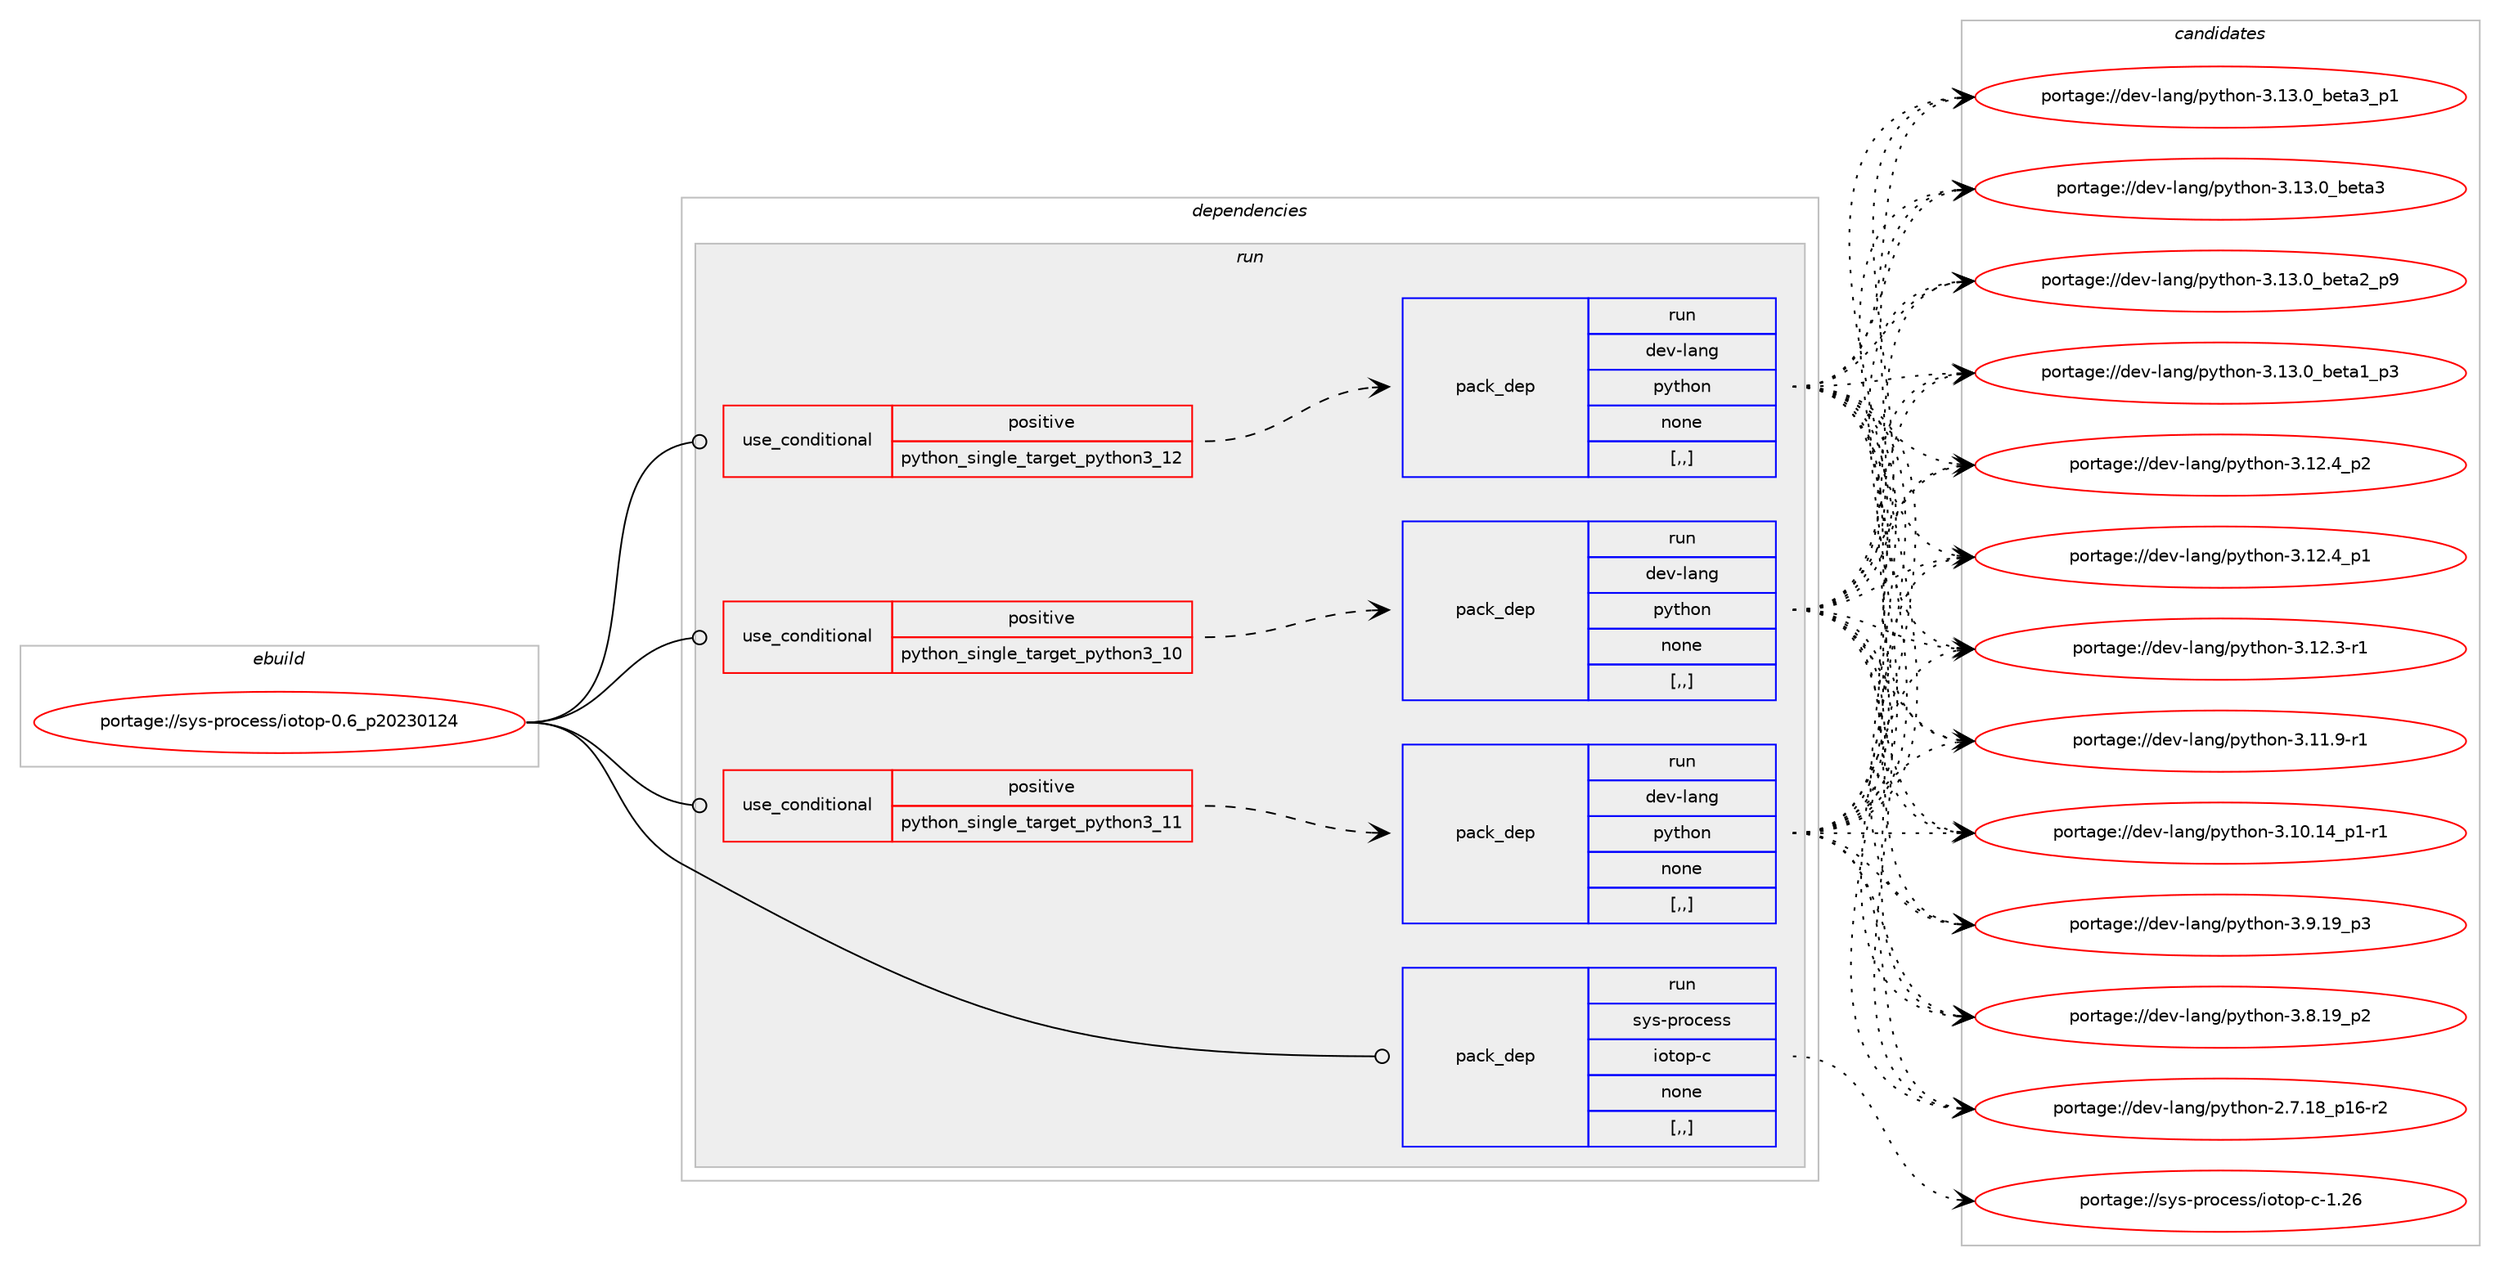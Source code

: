 digraph prolog {

# *************
# Graph options
# *************

newrank=true;
concentrate=true;
compound=true;
graph [rankdir=LR,fontname=Helvetica,fontsize=10,ranksep=1.5];#, ranksep=2.5, nodesep=0.2];
edge  [arrowhead=vee];
node  [fontname=Helvetica,fontsize=10];

# **********
# The ebuild
# **********

subgraph cluster_leftcol {
color=gray;
label=<<i>ebuild</i>>;
id [label="portage://sys-process/iotop-0.6_p20230124", color=red, width=4, href="../sys-process/iotop-0.6_p20230124.svg"];
}

# ****************
# The dependencies
# ****************

subgraph cluster_midcol {
color=gray;
label=<<i>dependencies</i>>;
subgraph cluster_compile {
fillcolor="#eeeeee";
style=filled;
label=<<i>compile</i>>;
}
subgraph cluster_compileandrun {
fillcolor="#eeeeee";
style=filled;
label=<<i>compile and run</i>>;
}
subgraph cluster_run {
fillcolor="#eeeeee";
style=filled;
label=<<i>run</i>>;
subgraph cond117900 {
dependency441340 [label=<<TABLE BORDER="0" CELLBORDER="1" CELLSPACING="0" CELLPADDING="4"><TR><TD ROWSPAN="3" CELLPADDING="10">use_conditional</TD></TR><TR><TD>positive</TD></TR><TR><TD>python_single_target_python3_10</TD></TR></TABLE>>, shape=none, color=red];
subgraph pack320425 {
dependency441341 [label=<<TABLE BORDER="0" CELLBORDER="1" CELLSPACING="0" CELLPADDING="4" WIDTH="220"><TR><TD ROWSPAN="6" CELLPADDING="30">pack_dep</TD></TR><TR><TD WIDTH="110">run</TD></TR><TR><TD>dev-lang</TD></TR><TR><TD>python</TD></TR><TR><TD>none</TD></TR><TR><TD>[,,]</TD></TR></TABLE>>, shape=none, color=blue];
}
dependency441340:e -> dependency441341:w [weight=20,style="dashed",arrowhead="vee"];
}
id:e -> dependency441340:w [weight=20,style="solid",arrowhead="odot"];
subgraph cond117901 {
dependency441342 [label=<<TABLE BORDER="0" CELLBORDER="1" CELLSPACING="0" CELLPADDING="4"><TR><TD ROWSPAN="3" CELLPADDING="10">use_conditional</TD></TR><TR><TD>positive</TD></TR><TR><TD>python_single_target_python3_11</TD></TR></TABLE>>, shape=none, color=red];
subgraph pack320426 {
dependency441343 [label=<<TABLE BORDER="0" CELLBORDER="1" CELLSPACING="0" CELLPADDING="4" WIDTH="220"><TR><TD ROWSPAN="6" CELLPADDING="30">pack_dep</TD></TR><TR><TD WIDTH="110">run</TD></TR><TR><TD>dev-lang</TD></TR><TR><TD>python</TD></TR><TR><TD>none</TD></TR><TR><TD>[,,]</TD></TR></TABLE>>, shape=none, color=blue];
}
dependency441342:e -> dependency441343:w [weight=20,style="dashed",arrowhead="vee"];
}
id:e -> dependency441342:w [weight=20,style="solid",arrowhead="odot"];
subgraph cond117902 {
dependency441344 [label=<<TABLE BORDER="0" CELLBORDER="1" CELLSPACING="0" CELLPADDING="4"><TR><TD ROWSPAN="3" CELLPADDING="10">use_conditional</TD></TR><TR><TD>positive</TD></TR><TR><TD>python_single_target_python3_12</TD></TR></TABLE>>, shape=none, color=red];
subgraph pack320427 {
dependency441345 [label=<<TABLE BORDER="0" CELLBORDER="1" CELLSPACING="0" CELLPADDING="4" WIDTH="220"><TR><TD ROWSPAN="6" CELLPADDING="30">pack_dep</TD></TR><TR><TD WIDTH="110">run</TD></TR><TR><TD>dev-lang</TD></TR><TR><TD>python</TD></TR><TR><TD>none</TD></TR><TR><TD>[,,]</TD></TR></TABLE>>, shape=none, color=blue];
}
dependency441344:e -> dependency441345:w [weight=20,style="dashed",arrowhead="vee"];
}
id:e -> dependency441344:w [weight=20,style="solid",arrowhead="odot"];
subgraph pack320428 {
dependency441346 [label=<<TABLE BORDER="0" CELLBORDER="1" CELLSPACING="0" CELLPADDING="4" WIDTH="220"><TR><TD ROWSPAN="6" CELLPADDING="30">pack_dep</TD></TR><TR><TD WIDTH="110">run</TD></TR><TR><TD>sys-process</TD></TR><TR><TD>iotop-c</TD></TR><TR><TD>none</TD></TR><TR><TD>[,,]</TD></TR></TABLE>>, shape=none, color=blue];
}
id:e -> dependency441346:w [weight=20,style="solid",arrowhead="odot"];
}
}

# **************
# The candidates
# **************

subgraph cluster_choices {
rank=same;
color=gray;
label=<<i>candidates</i>>;

subgraph choice320425 {
color=black;
nodesep=1;
choice10010111845108971101034711212111610411111045514649514648959810111697519511249 [label="portage://dev-lang/python-3.13.0_beta3_p1", color=red, width=4,href="../dev-lang/python-3.13.0_beta3_p1.svg"];
choice1001011184510897110103471121211161041111104551464951464895981011169751 [label="portage://dev-lang/python-3.13.0_beta3", color=red, width=4,href="../dev-lang/python-3.13.0_beta3.svg"];
choice10010111845108971101034711212111610411111045514649514648959810111697509511257 [label="portage://dev-lang/python-3.13.0_beta2_p9", color=red, width=4,href="../dev-lang/python-3.13.0_beta2_p9.svg"];
choice10010111845108971101034711212111610411111045514649514648959810111697499511251 [label="portage://dev-lang/python-3.13.0_beta1_p3", color=red, width=4,href="../dev-lang/python-3.13.0_beta1_p3.svg"];
choice100101118451089711010347112121116104111110455146495046529511250 [label="portage://dev-lang/python-3.12.4_p2", color=red, width=4,href="../dev-lang/python-3.12.4_p2.svg"];
choice100101118451089711010347112121116104111110455146495046529511249 [label="portage://dev-lang/python-3.12.4_p1", color=red, width=4,href="../dev-lang/python-3.12.4_p1.svg"];
choice100101118451089711010347112121116104111110455146495046514511449 [label="portage://dev-lang/python-3.12.3-r1", color=red, width=4,href="../dev-lang/python-3.12.3-r1.svg"];
choice100101118451089711010347112121116104111110455146494946574511449 [label="portage://dev-lang/python-3.11.9-r1", color=red, width=4,href="../dev-lang/python-3.11.9-r1.svg"];
choice100101118451089711010347112121116104111110455146494846495295112494511449 [label="portage://dev-lang/python-3.10.14_p1-r1", color=red, width=4,href="../dev-lang/python-3.10.14_p1-r1.svg"];
choice100101118451089711010347112121116104111110455146574649579511251 [label="portage://dev-lang/python-3.9.19_p3", color=red, width=4,href="../dev-lang/python-3.9.19_p3.svg"];
choice100101118451089711010347112121116104111110455146564649579511250 [label="portage://dev-lang/python-3.8.19_p2", color=red, width=4,href="../dev-lang/python-3.8.19_p2.svg"];
choice100101118451089711010347112121116104111110455046554649569511249544511450 [label="portage://dev-lang/python-2.7.18_p16-r2", color=red, width=4,href="../dev-lang/python-2.7.18_p16-r2.svg"];
dependency441341:e -> choice10010111845108971101034711212111610411111045514649514648959810111697519511249:w [style=dotted,weight="100"];
dependency441341:e -> choice1001011184510897110103471121211161041111104551464951464895981011169751:w [style=dotted,weight="100"];
dependency441341:e -> choice10010111845108971101034711212111610411111045514649514648959810111697509511257:w [style=dotted,weight="100"];
dependency441341:e -> choice10010111845108971101034711212111610411111045514649514648959810111697499511251:w [style=dotted,weight="100"];
dependency441341:e -> choice100101118451089711010347112121116104111110455146495046529511250:w [style=dotted,weight="100"];
dependency441341:e -> choice100101118451089711010347112121116104111110455146495046529511249:w [style=dotted,weight="100"];
dependency441341:e -> choice100101118451089711010347112121116104111110455146495046514511449:w [style=dotted,weight="100"];
dependency441341:e -> choice100101118451089711010347112121116104111110455146494946574511449:w [style=dotted,weight="100"];
dependency441341:e -> choice100101118451089711010347112121116104111110455146494846495295112494511449:w [style=dotted,weight="100"];
dependency441341:e -> choice100101118451089711010347112121116104111110455146574649579511251:w [style=dotted,weight="100"];
dependency441341:e -> choice100101118451089711010347112121116104111110455146564649579511250:w [style=dotted,weight="100"];
dependency441341:e -> choice100101118451089711010347112121116104111110455046554649569511249544511450:w [style=dotted,weight="100"];
}
subgraph choice320426 {
color=black;
nodesep=1;
choice10010111845108971101034711212111610411111045514649514648959810111697519511249 [label="portage://dev-lang/python-3.13.0_beta3_p1", color=red, width=4,href="../dev-lang/python-3.13.0_beta3_p1.svg"];
choice1001011184510897110103471121211161041111104551464951464895981011169751 [label="portage://dev-lang/python-3.13.0_beta3", color=red, width=4,href="../dev-lang/python-3.13.0_beta3.svg"];
choice10010111845108971101034711212111610411111045514649514648959810111697509511257 [label="portage://dev-lang/python-3.13.0_beta2_p9", color=red, width=4,href="../dev-lang/python-3.13.0_beta2_p9.svg"];
choice10010111845108971101034711212111610411111045514649514648959810111697499511251 [label="portage://dev-lang/python-3.13.0_beta1_p3", color=red, width=4,href="../dev-lang/python-3.13.0_beta1_p3.svg"];
choice100101118451089711010347112121116104111110455146495046529511250 [label="portage://dev-lang/python-3.12.4_p2", color=red, width=4,href="../dev-lang/python-3.12.4_p2.svg"];
choice100101118451089711010347112121116104111110455146495046529511249 [label="portage://dev-lang/python-3.12.4_p1", color=red, width=4,href="../dev-lang/python-3.12.4_p1.svg"];
choice100101118451089711010347112121116104111110455146495046514511449 [label="portage://dev-lang/python-3.12.3-r1", color=red, width=4,href="../dev-lang/python-3.12.3-r1.svg"];
choice100101118451089711010347112121116104111110455146494946574511449 [label="portage://dev-lang/python-3.11.9-r1", color=red, width=4,href="../dev-lang/python-3.11.9-r1.svg"];
choice100101118451089711010347112121116104111110455146494846495295112494511449 [label="portage://dev-lang/python-3.10.14_p1-r1", color=red, width=4,href="../dev-lang/python-3.10.14_p1-r1.svg"];
choice100101118451089711010347112121116104111110455146574649579511251 [label="portage://dev-lang/python-3.9.19_p3", color=red, width=4,href="../dev-lang/python-3.9.19_p3.svg"];
choice100101118451089711010347112121116104111110455146564649579511250 [label="portage://dev-lang/python-3.8.19_p2", color=red, width=4,href="../dev-lang/python-3.8.19_p2.svg"];
choice100101118451089711010347112121116104111110455046554649569511249544511450 [label="portage://dev-lang/python-2.7.18_p16-r2", color=red, width=4,href="../dev-lang/python-2.7.18_p16-r2.svg"];
dependency441343:e -> choice10010111845108971101034711212111610411111045514649514648959810111697519511249:w [style=dotted,weight="100"];
dependency441343:e -> choice1001011184510897110103471121211161041111104551464951464895981011169751:w [style=dotted,weight="100"];
dependency441343:e -> choice10010111845108971101034711212111610411111045514649514648959810111697509511257:w [style=dotted,weight="100"];
dependency441343:e -> choice10010111845108971101034711212111610411111045514649514648959810111697499511251:w [style=dotted,weight="100"];
dependency441343:e -> choice100101118451089711010347112121116104111110455146495046529511250:w [style=dotted,weight="100"];
dependency441343:e -> choice100101118451089711010347112121116104111110455146495046529511249:w [style=dotted,weight="100"];
dependency441343:e -> choice100101118451089711010347112121116104111110455146495046514511449:w [style=dotted,weight="100"];
dependency441343:e -> choice100101118451089711010347112121116104111110455146494946574511449:w [style=dotted,weight="100"];
dependency441343:e -> choice100101118451089711010347112121116104111110455146494846495295112494511449:w [style=dotted,weight="100"];
dependency441343:e -> choice100101118451089711010347112121116104111110455146574649579511251:w [style=dotted,weight="100"];
dependency441343:e -> choice100101118451089711010347112121116104111110455146564649579511250:w [style=dotted,weight="100"];
dependency441343:e -> choice100101118451089711010347112121116104111110455046554649569511249544511450:w [style=dotted,weight="100"];
}
subgraph choice320427 {
color=black;
nodesep=1;
choice10010111845108971101034711212111610411111045514649514648959810111697519511249 [label="portage://dev-lang/python-3.13.0_beta3_p1", color=red, width=4,href="../dev-lang/python-3.13.0_beta3_p1.svg"];
choice1001011184510897110103471121211161041111104551464951464895981011169751 [label="portage://dev-lang/python-3.13.0_beta3", color=red, width=4,href="../dev-lang/python-3.13.0_beta3.svg"];
choice10010111845108971101034711212111610411111045514649514648959810111697509511257 [label="portage://dev-lang/python-3.13.0_beta2_p9", color=red, width=4,href="../dev-lang/python-3.13.0_beta2_p9.svg"];
choice10010111845108971101034711212111610411111045514649514648959810111697499511251 [label="portage://dev-lang/python-3.13.0_beta1_p3", color=red, width=4,href="../dev-lang/python-3.13.0_beta1_p3.svg"];
choice100101118451089711010347112121116104111110455146495046529511250 [label="portage://dev-lang/python-3.12.4_p2", color=red, width=4,href="../dev-lang/python-3.12.4_p2.svg"];
choice100101118451089711010347112121116104111110455146495046529511249 [label="portage://dev-lang/python-3.12.4_p1", color=red, width=4,href="../dev-lang/python-3.12.4_p1.svg"];
choice100101118451089711010347112121116104111110455146495046514511449 [label="portage://dev-lang/python-3.12.3-r1", color=red, width=4,href="../dev-lang/python-3.12.3-r1.svg"];
choice100101118451089711010347112121116104111110455146494946574511449 [label="portage://dev-lang/python-3.11.9-r1", color=red, width=4,href="../dev-lang/python-3.11.9-r1.svg"];
choice100101118451089711010347112121116104111110455146494846495295112494511449 [label="portage://dev-lang/python-3.10.14_p1-r1", color=red, width=4,href="../dev-lang/python-3.10.14_p1-r1.svg"];
choice100101118451089711010347112121116104111110455146574649579511251 [label="portage://dev-lang/python-3.9.19_p3", color=red, width=4,href="../dev-lang/python-3.9.19_p3.svg"];
choice100101118451089711010347112121116104111110455146564649579511250 [label="portage://dev-lang/python-3.8.19_p2", color=red, width=4,href="../dev-lang/python-3.8.19_p2.svg"];
choice100101118451089711010347112121116104111110455046554649569511249544511450 [label="portage://dev-lang/python-2.7.18_p16-r2", color=red, width=4,href="../dev-lang/python-2.7.18_p16-r2.svg"];
dependency441345:e -> choice10010111845108971101034711212111610411111045514649514648959810111697519511249:w [style=dotted,weight="100"];
dependency441345:e -> choice1001011184510897110103471121211161041111104551464951464895981011169751:w [style=dotted,weight="100"];
dependency441345:e -> choice10010111845108971101034711212111610411111045514649514648959810111697509511257:w [style=dotted,weight="100"];
dependency441345:e -> choice10010111845108971101034711212111610411111045514649514648959810111697499511251:w [style=dotted,weight="100"];
dependency441345:e -> choice100101118451089711010347112121116104111110455146495046529511250:w [style=dotted,weight="100"];
dependency441345:e -> choice100101118451089711010347112121116104111110455146495046529511249:w [style=dotted,weight="100"];
dependency441345:e -> choice100101118451089711010347112121116104111110455146495046514511449:w [style=dotted,weight="100"];
dependency441345:e -> choice100101118451089711010347112121116104111110455146494946574511449:w [style=dotted,weight="100"];
dependency441345:e -> choice100101118451089711010347112121116104111110455146494846495295112494511449:w [style=dotted,weight="100"];
dependency441345:e -> choice100101118451089711010347112121116104111110455146574649579511251:w [style=dotted,weight="100"];
dependency441345:e -> choice100101118451089711010347112121116104111110455146564649579511250:w [style=dotted,weight="100"];
dependency441345:e -> choice100101118451089711010347112121116104111110455046554649569511249544511450:w [style=dotted,weight="100"];
}
subgraph choice320428 {
color=black;
nodesep=1;
choice11512111545112114111991011151154710511111611111245994549465054 [label="portage://sys-process/iotop-c-1.26", color=red, width=4,href="../sys-process/iotop-c-1.26.svg"];
dependency441346:e -> choice11512111545112114111991011151154710511111611111245994549465054:w [style=dotted,weight="100"];
}
}

}
